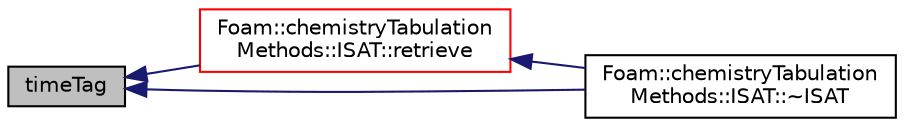 digraph "timeTag"
{
  bgcolor="transparent";
  edge [fontname="Helvetica",fontsize="10",labelfontname="Helvetica",labelfontsize="10"];
  node [fontname="Helvetica",fontsize="10",shape=record];
  rankdir="LR";
  Node87 [label="timeTag",height=0.2,width=0.4,color="black", fillcolor="grey75", style="filled", fontcolor="black"];
  Node87 -> Node88 [dir="back",color="midnightblue",fontsize="10",style="solid",fontname="Helvetica"];
  Node88 [label="Foam::chemistryTabulation\lMethods::ISAT::retrieve",height=0.2,width=0.4,color="red",URL="$a31129.html#a391978ca72c5ce7fd5b50b2f8e8d2bab",tooltip="Find the closest stored leaf of phiQ and store the result in. "];
  Node88 -> Node89 [dir="back",color="midnightblue",fontsize="10",style="solid",fontname="Helvetica"];
  Node89 [label="Foam::chemistryTabulation\lMethods::ISAT::~ISAT",height=0.2,width=0.4,color="black",URL="$a31129.html#a0883911b9fd13c3e6074f2e4d2aa2d18"];
  Node87 -> Node89 [dir="back",color="midnightblue",fontsize="10",style="solid",fontname="Helvetica"];
}
